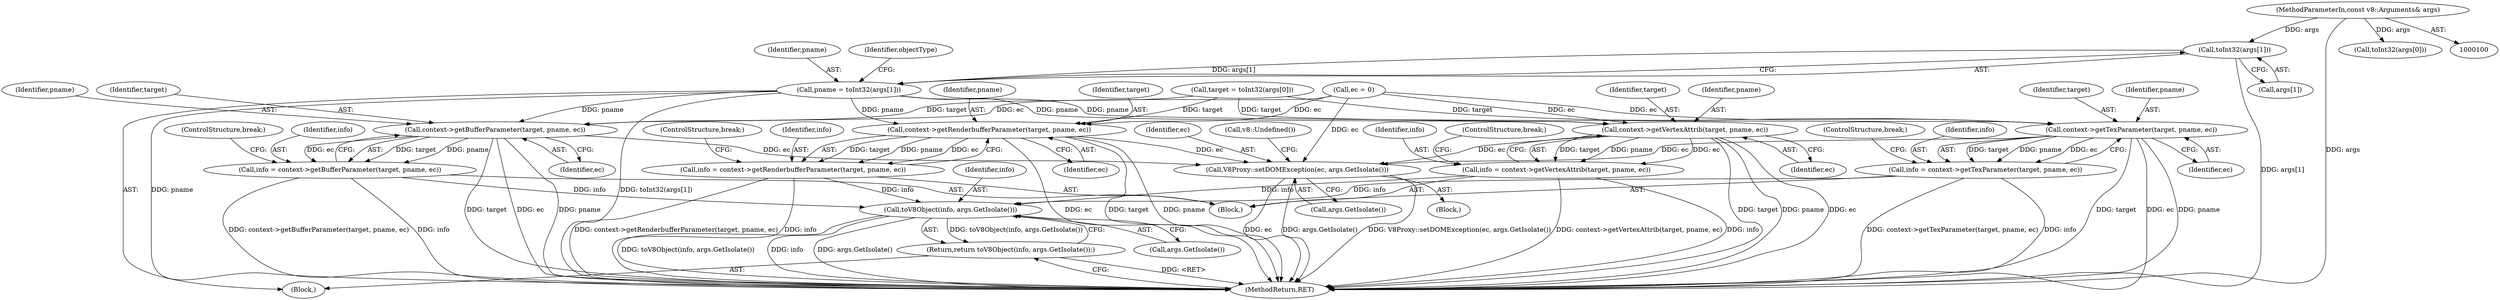 digraph "0_Chrome_e9372a1bfd3588a80fcf49aa07321f0971dd6091_57@array" {
"1000129" [label="(Call,toInt32(args[1]))"];
"1000101" [label="(MethodParameterIn,const v8::Arguments& args)"];
"1000127" [label="(Call,pname = toInt32(args[1]))"];
"1000140" [label="(Call,context->getBufferParameter(target, pname, ec))"];
"1000138" [label="(Call,info = context->getBufferParameter(target, pname, ec))"];
"1000181" [label="(Call,toV8Object(info, args.GetIsolate()))"];
"1000180" [label="(Return,return toV8Object(info, args.GetIsolate());)"];
"1000175" [label="(Call,V8Proxy::setDOMException(ec, args.GetIsolate()))"];
"1000148" [label="(Call,context->getRenderbufferParameter(target, pname, ec))"];
"1000146" [label="(Call,info = context->getRenderbufferParameter(target, pname, ec))"];
"1000156" [label="(Call,context->getTexParameter(target, pname, ec))"];
"1000154" [label="(Call,info = context->getTexParameter(target, pname, ec))"];
"1000164" [label="(Call,context->getVertexAttrib(target, pname, ec))"];
"1000162" [label="(Call,info = context->getVertexAttrib(target, pname, ec))"];
"1000139" [label="(Identifier,info)"];
"1000182" [label="(Identifier,info)"];
"1000166" [label="(Identifier,pname)"];
"1000175" [label="(Call,V8Proxy::setDOMException(ec, args.GetIsolate()))"];
"1000128" [label="(Identifier,pname)"];
"1000122" [label="(Call,toInt32(args[0]))"];
"1000151" [label="(Identifier,ec)"];
"1000177" [label="(Call,args.GetIsolate())"];
"1000143" [label="(Identifier,ec)"];
"1000130" [label="(Call,args[1])"];
"1000167" [label="(Identifier,ec)"];
"1000180" [label="(Return,return toV8Object(info, args.GetIsolate());)"];
"1000157" [label="(Identifier,target)"];
"1000155" [label="(Identifier,info)"];
"1000111" [label="(Call,ec = 0)"];
"1000141" [label="(Identifier,target)"];
"1000140" [label="(Call,context->getBufferParameter(target, pname, ec))"];
"1000165" [label="(Identifier,target)"];
"1000120" [label="(Call,target = toInt32(args[0]))"];
"1000184" [label="(MethodReturn,RET)"];
"1000156" [label="(Call,context->getTexParameter(target, pname, ec))"];
"1000164" [label="(Call,context->getVertexAttrib(target, pname, ec))"];
"1000101" [label="(MethodParameterIn,const v8::Arguments& args)"];
"1000142" [label="(Identifier,pname)"];
"1000136" [label="(Block,)"];
"1000148" [label="(Call,context->getRenderbufferParameter(target, pname, ec))"];
"1000135" [label="(Identifier,objectType)"];
"1000138" [label="(Call,info = context->getBufferParameter(target, pname, ec))"];
"1000147" [label="(Identifier,info)"];
"1000160" [label="(ControlStructure,break;)"];
"1000146" [label="(Call,info = context->getRenderbufferParameter(target, pname, ec))"];
"1000183" [label="(Call,args.GetIsolate())"];
"1000129" [label="(Call,toInt32(args[1]))"];
"1000159" [label="(Identifier,ec)"];
"1000127" [label="(Call,pname = toInt32(args[1]))"];
"1000162" [label="(Call,info = context->getVertexAttrib(target, pname, ec))"];
"1000168" [label="(ControlStructure,break;)"];
"1000103" [label="(Block,)"];
"1000163" [label="(Identifier,info)"];
"1000149" [label="(Identifier,target)"];
"1000154" [label="(Call,info = context->getTexParameter(target, pname, ec))"];
"1000179" [label="(Call,v8::Undefined())"];
"1000176" [label="(Identifier,ec)"];
"1000174" [label="(Block,)"];
"1000152" [label="(ControlStructure,break;)"];
"1000150" [label="(Identifier,pname)"];
"1000158" [label="(Identifier,pname)"];
"1000181" [label="(Call,toV8Object(info, args.GetIsolate()))"];
"1000144" [label="(ControlStructure,break;)"];
"1000129" -> "1000127"  [label="AST: "];
"1000129" -> "1000130"  [label="CFG: "];
"1000130" -> "1000129"  [label="AST: "];
"1000127" -> "1000129"  [label="CFG: "];
"1000129" -> "1000184"  [label="DDG: args[1]"];
"1000129" -> "1000127"  [label="DDG: args[1]"];
"1000101" -> "1000129"  [label="DDG: args"];
"1000101" -> "1000100"  [label="AST: "];
"1000101" -> "1000184"  [label="DDG: args"];
"1000101" -> "1000122"  [label="DDG: args"];
"1000127" -> "1000103"  [label="AST: "];
"1000128" -> "1000127"  [label="AST: "];
"1000135" -> "1000127"  [label="CFG: "];
"1000127" -> "1000184"  [label="DDG: toInt32(args[1])"];
"1000127" -> "1000184"  [label="DDG: pname"];
"1000127" -> "1000140"  [label="DDG: pname"];
"1000127" -> "1000148"  [label="DDG: pname"];
"1000127" -> "1000156"  [label="DDG: pname"];
"1000127" -> "1000164"  [label="DDG: pname"];
"1000140" -> "1000138"  [label="AST: "];
"1000140" -> "1000143"  [label="CFG: "];
"1000141" -> "1000140"  [label="AST: "];
"1000142" -> "1000140"  [label="AST: "];
"1000143" -> "1000140"  [label="AST: "];
"1000138" -> "1000140"  [label="CFG: "];
"1000140" -> "1000184"  [label="DDG: pname"];
"1000140" -> "1000184"  [label="DDG: target"];
"1000140" -> "1000184"  [label="DDG: ec"];
"1000140" -> "1000138"  [label="DDG: target"];
"1000140" -> "1000138"  [label="DDG: pname"];
"1000140" -> "1000138"  [label="DDG: ec"];
"1000120" -> "1000140"  [label="DDG: target"];
"1000111" -> "1000140"  [label="DDG: ec"];
"1000140" -> "1000175"  [label="DDG: ec"];
"1000138" -> "1000136"  [label="AST: "];
"1000139" -> "1000138"  [label="AST: "];
"1000144" -> "1000138"  [label="CFG: "];
"1000138" -> "1000184"  [label="DDG: info"];
"1000138" -> "1000184"  [label="DDG: context->getBufferParameter(target, pname, ec)"];
"1000138" -> "1000181"  [label="DDG: info"];
"1000181" -> "1000180"  [label="AST: "];
"1000181" -> "1000183"  [label="CFG: "];
"1000182" -> "1000181"  [label="AST: "];
"1000183" -> "1000181"  [label="AST: "];
"1000180" -> "1000181"  [label="CFG: "];
"1000181" -> "1000184"  [label="DDG: toV8Object(info, args.GetIsolate())"];
"1000181" -> "1000184"  [label="DDG: info"];
"1000181" -> "1000184"  [label="DDG: args.GetIsolate()"];
"1000181" -> "1000180"  [label="DDG: toV8Object(info, args.GetIsolate())"];
"1000154" -> "1000181"  [label="DDG: info"];
"1000162" -> "1000181"  [label="DDG: info"];
"1000146" -> "1000181"  [label="DDG: info"];
"1000180" -> "1000103"  [label="AST: "];
"1000184" -> "1000180"  [label="CFG: "];
"1000180" -> "1000184"  [label="DDG: <RET>"];
"1000175" -> "1000174"  [label="AST: "];
"1000175" -> "1000177"  [label="CFG: "];
"1000176" -> "1000175"  [label="AST: "];
"1000177" -> "1000175"  [label="AST: "];
"1000179" -> "1000175"  [label="CFG: "];
"1000175" -> "1000184"  [label="DDG: ec"];
"1000175" -> "1000184"  [label="DDG: args.GetIsolate()"];
"1000175" -> "1000184"  [label="DDG: V8Proxy::setDOMException(ec, args.GetIsolate())"];
"1000156" -> "1000175"  [label="DDG: ec"];
"1000148" -> "1000175"  [label="DDG: ec"];
"1000164" -> "1000175"  [label="DDG: ec"];
"1000111" -> "1000175"  [label="DDG: ec"];
"1000148" -> "1000146"  [label="AST: "];
"1000148" -> "1000151"  [label="CFG: "];
"1000149" -> "1000148"  [label="AST: "];
"1000150" -> "1000148"  [label="AST: "];
"1000151" -> "1000148"  [label="AST: "];
"1000146" -> "1000148"  [label="CFG: "];
"1000148" -> "1000184"  [label="DDG: ec"];
"1000148" -> "1000184"  [label="DDG: target"];
"1000148" -> "1000184"  [label="DDG: pname"];
"1000148" -> "1000146"  [label="DDG: target"];
"1000148" -> "1000146"  [label="DDG: pname"];
"1000148" -> "1000146"  [label="DDG: ec"];
"1000120" -> "1000148"  [label="DDG: target"];
"1000111" -> "1000148"  [label="DDG: ec"];
"1000146" -> "1000136"  [label="AST: "];
"1000147" -> "1000146"  [label="AST: "];
"1000152" -> "1000146"  [label="CFG: "];
"1000146" -> "1000184"  [label="DDG: context->getRenderbufferParameter(target, pname, ec)"];
"1000146" -> "1000184"  [label="DDG: info"];
"1000156" -> "1000154"  [label="AST: "];
"1000156" -> "1000159"  [label="CFG: "];
"1000157" -> "1000156"  [label="AST: "];
"1000158" -> "1000156"  [label="AST: "];
"1000159" -> "1000156"  [label="AST: "];
"1000154" -> "1000156"  [label="CFG: "];
"1000156" -> "1000184"  [label="DDG: target"];
"1000156" -> "1000184"  [label="DDG: ec"];
"1000156" -> "1000184"  [label="DDG: pname"];
"1000156" -> "1000154"  [label="DDG: target"];
"1000156" -> "1000154"  [label="DDG: pname"];
"1000156" -> "1000154"  [label="DDG: ec"];
"1000120" -> "1000156"  [label="DDG: target"];
"1000111" -> "1000156"  [label="DDG: ec"];
"1000154" -> "1000136"  [label="AST: "];
"1000155" -> "1000154"  [label="AST: "];
"1000160" -> "1000154"  [label="CFG: "];
"1000154" -> "1000184"  [label="DDG: info"];
"1000154" -> "1000184"  [label="DDG: context->getTexParameter(target, pname, ec)"];
"1000164" -> "1000162"  [label="AST: "];
"1000164" -> "1000167"  [label="CFG: "];
"1000165" -> "1000164"  [label="AST: "];
"1000166" -> "1000164"  [label="AST: "];
"1000167" -> "1000164"  [label="AST: "];
"1000162" -> "1000164"  [label="CFG: "];
"1000164" -> "1000184"  [label="DDG: target"];
"1000164" -> "1000184"  [label="DDG: pname"];
"1000164" -> "1000184"  [label="DDG: ec"];
"1000164" -> "1000162"  [label="DDG: target"];
"1000164" -> "1000162"  [label="DDG: pname"];
"1000164" -> "1000162"  [label="DDG: ec"];
"1000120" -> "1000164"  [label="DDG: target"];
"1000111" -> "1000164"  [label="DDG: ec"];
"1000162" -> "1000136"  [label="AST: "];
"1000163" -> "1000162"  [label="AST: "];
"1000168" -> "1000162"  [label="CFG: "];
"1000162" -> "1000184"  [label="DDG: context->getVertexAttrib(target, pname, ec)"];
"1000162" -> "1000184"  [label="DDG: info"];
}
